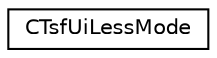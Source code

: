 digraph "Graphical Class Hierarchy"
{
  edge [fontname="Helvetica",fontsize="10",labelfontname="Helvetica",labelfontsize="10"];
  node [fontname="Helvetica",fontsize="10",shape=record];
  rankdir="LR";
  Node1 [label="CTsfUiLessMode",height=0.2,width=0.4,color="black", fillcolor="white", style="filled",URL="$class_c_tsf_ui_less_mode.html"];
}
